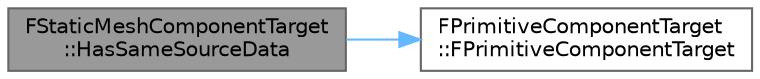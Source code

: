 digraph "FStaticMeshComponentTarget::HasSameSourceData"
{
 // INTERACTIVE_SVG=YES
 // LATEX_PDF_SIZE
  bgcolor="transparent";
  edge [fontname=Helvetica,fontsize=10,labelfontname=Helvetica,labelfontsize=10];
  node [fontname=Helvetica,fontsize=10,shape=box,height=0.2,width=0.4];
  rankdir="LR";
  Node1 [id="Node000001",label="FStaticMeshComponentTarget\l::HasSameSourceData",height=0.2,width=0.4,color="gray40", fillcolor="grey60", style="filled", fontcolor="black",tooltip="Checks if the underlying asset that would be edited by CommitMesh() is the same for two ComponentTarg..."];
  Node1 -> Node2 [id="edge1_Node000001_Node000002",color="steelblue1",style="solid",tooltip=" "];
  Node2 [id="Node000002",label="FPrimitiveComponentTarget\l::FPrimitiveComponentTarget",height=0.2,width=0.4,color="grey40", fillcolor="white", style="filled",URL="$d8/d57/classFPrimitiveComponentTarget.html#ae6abf8fdfca4e606867f6b17fa2febf4",tooltip="Constructor UPrimitivecomponent*."];
}
